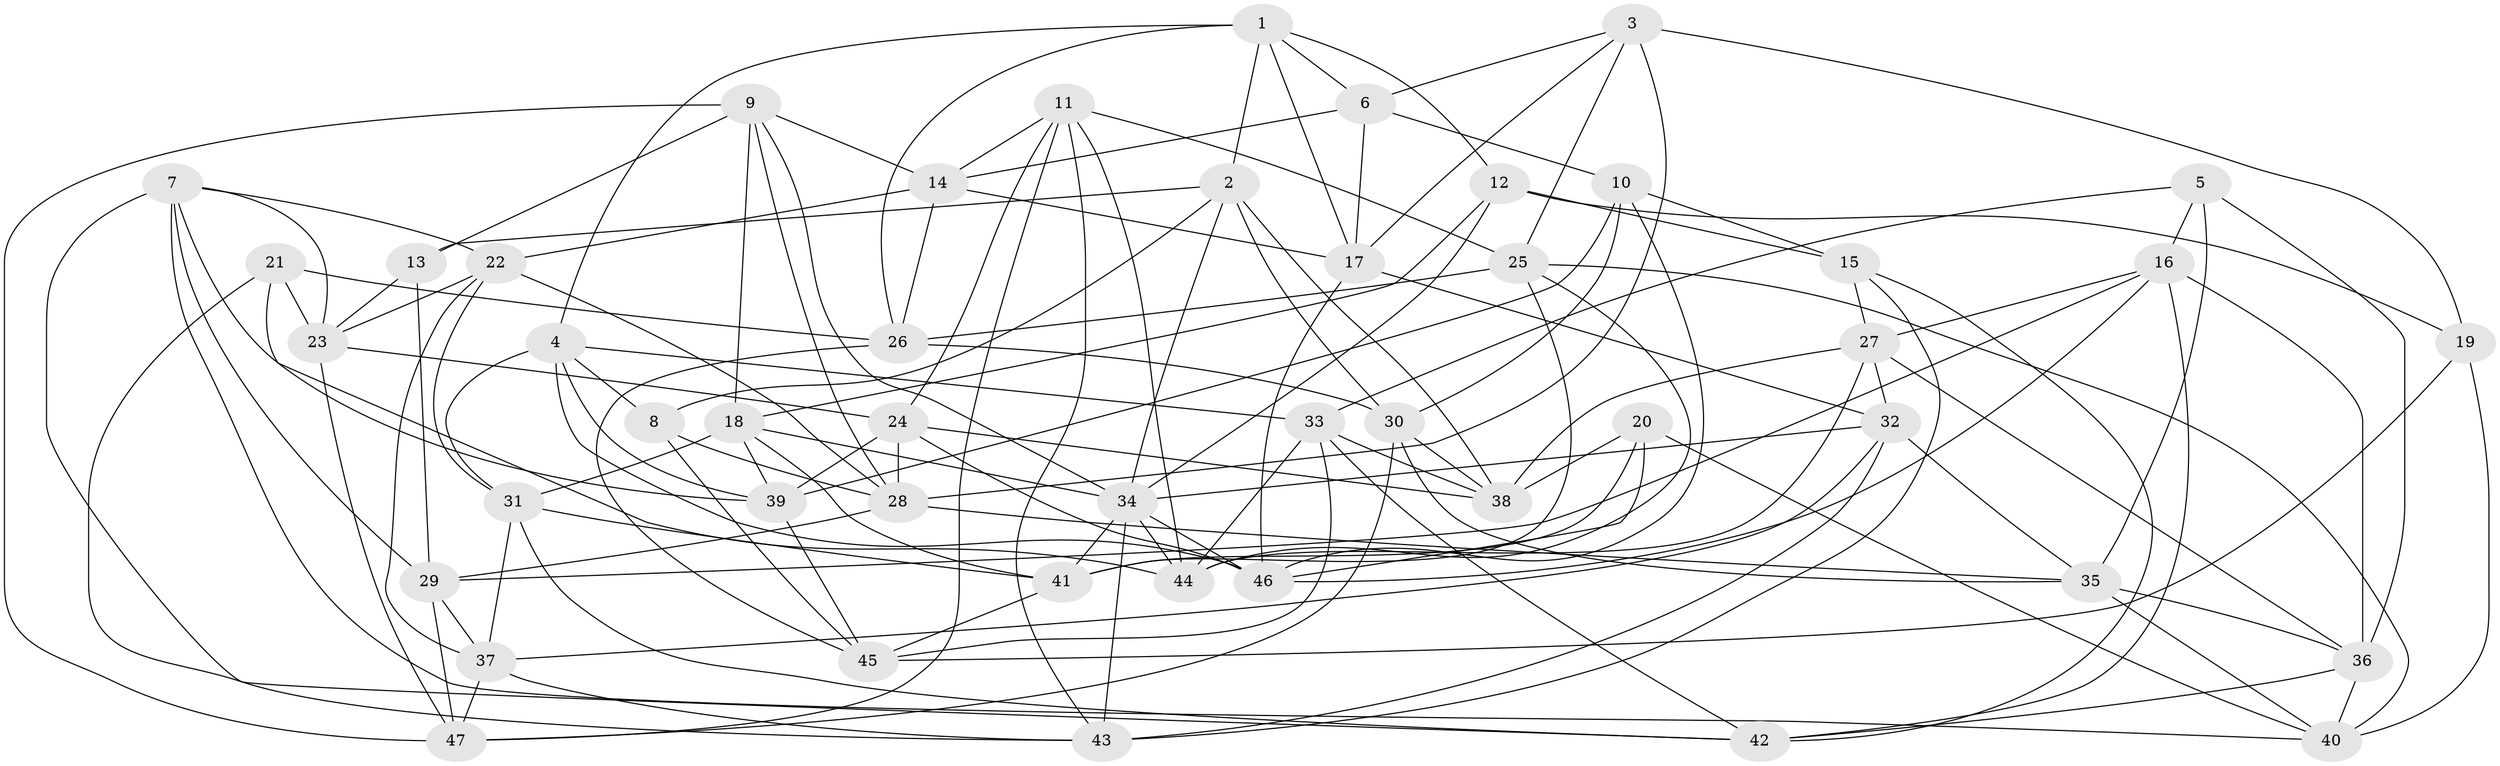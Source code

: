 // original degree distribution, {4: 1.0}
// Generated by graph-tools (version 1.1) at 2025/50/03/09/25 03:50:52]
// undirected, 47 vertices, 135 edges
graph export_dot {
graph [start="1"]
  node [color=gray90,style=filled];
  1;
  2;
  3;
  4;
  5;
  6;
  7;
  8;
  9;
  10;
  11;
  12;
  13;
  14;
  15;
  16;
  17;
  18;
  19;
  20;
  21;
  22;
  23;
  24;
  25;
  26;
  27;
  28;
  29;
  30;
  31;
  32;
  33;
  34;
  35;
  36;
  37;
  38;
  39;
  40;
  41;
  42;
  43;
  44;
  45;
  46;
  47;
  1 -- 2 [weight=1.0];
  1 -- 4 [weight=1.0];
  1 -- 6 [weight=1.0];
  1 -- 12 [weight=1.0];
  1 -- 17 [weight=1.0];
  1 -- 26 [weight=1.0];
  2 -- 8 [weight=1.0];
  2 -- 13 [weight=1.0];
  2 -- 30 [weight=1.0];
  2 -- 34 [weight=1.0];
  2 -- 38 [weight=1.0];
  3 -- 6 [weight=1.0];
  3 -- 17 [weight=1.0];
  3 -- 19 [weight=1.0];
  3 -- 25 [weight=1.0];
  3 -- 28 [weight=2.0];
  4 -- 8 [weight=1.0];
  4 -- 31 [weight=1.0];
  4 -- 33 [weight=1.0];
  4 -- 39 [weight=1.0];
  4 -- 46 [weight=1.0];
  5 -- 16 [weight=1.0];
  5 -- 33 [weight=1.0];
  5 -- 35 [weight=1.0];
  5 -- 36 [weight=1.0];
  6 -- 10 [weight=2.0];
  6 -- 14 [weight=1.0];
  6 -- 17 [weight=1.0];
  7 -- 22 [weight=1.0];
  7 -- 23 [weight=1.0];
  7 -- 29 [weight=1.0];
  7 -- 39 [weight=1.0];
  7 -- 40 [weight=1.0];
  7 -- 42 [weight=1.0];
  8 -- 28 [weight=1.0];
  8 -- 45 [weight=1.0];
  9 -- 13 [weight=1.0];
  9 -- 14 [weight=1.0];
  9 -- 18 [weight=1.0];
  9 -- 28 [weight=1.0];
  9 -- 34 [weight=1.0];
  9 -- 47 [weight=1.0];
  10 -- 15 [weight=1.0];
  10 -- 30 [weight=1.0];
  10 -- 39 [weight=1.0];
  10 -- 46 [weight=1.0];
  11 -- 14 [weight=1.0];
  11 -- 24 [weight=1.0];
  11 -- 25 [weight=1.0];
  11 -- 43 [weight=1.0];
  11 -- 44 [weight=1.0];
  11 -- 47 [weight=1.0];
  12 -- 15 [weight=2.0];
  12 -- 18 [weight=1.0];
  12 -- 19 [weight=1.0];
  12 -- 34 [weight=1.0];
  13 -- 23 [weight=1.0];
  13 -- 29 [weight=1.0];
  14 -- 17 [weight=1.0];
  14 -- 22 [weight=1.0];
  14 -- 26 [weight=1.0];
  15 -- 27 [weight=1.0];
  15 -- 42 [weight=1.0];
  15 -- 43 [weight=1.0];
  16 -- 27 [weight=1.0];
  16 -- 29 [weight=1.0];
  16 -- 36 [weight=1.0];
  16 -- 42 [weight=1.0];
  16 -- 46 [weight=1.0];
  17 -- 32 [weight=1.0];
  17 -- 46 [weight=1.0];
  18 -- 31 [weight=1.0];
  18 -- 34 [weight=1.0];
  18 -- 39 [weight=1.0];
  18 -- 41 [weight=1.0];
  19 -- 40 [weight=1.0];
  19 -- 45 [weight=1.0];
  20 -- 38 [weight=1.0];
  20 -- 40 [weight=1.0];
  20 -- 41 [weight=1.0];
  20 -- 46 [weight=1.0];
  21 -- 23 [weight=1.0];
  21 -- 26 [weight=1.0];
  21 -- 43 [weight=1.0];
  21 -- 44 [weight=1.0];
  22 -- 23 [weight=1.0];
  22 -- 28 [weight=1.0];
  22 -- 31 [weight=1.0];
  22 -- 37 [weight=1.0];
  23 -- 24 [weight=1.0];
  23 -- 47 [weight=1.0];
  24 -- 28 [weight=1.0];
  24 -- 38 [weight=1.0];
  24 -- 39 [weight=1.0];
  24 -- 46 [weight=1.0];
  25 -- 26 [weight=1.0];
  25 -- 40 [weight=1.0];
  25 -- 41 [weight=1.0];
  25 -- 44 [weight=1.0];
  26 -- 30 [weight=1.0];
  26 -- 45 [weight=1.0];
  27 -- 32 [weight=1.0];
  27 -- 36 [weight=1.0];
  27 -- 38 [weight=1.0];
  27 -- 44 [weight=1.0];
  28 -- 29 [weight=1.0];
  28 -- 35 [weight=1.0];
  29 -- 37 [weight=1.0];
  29 -- 47 [weight=1.0];
  30 -- 35 [weight=1.0];
  30 -- 38 [weight=1.0];
  30 -- 47 [weight=1.0];
  31 -- 37 [weight=1.0];
  31 -- 41 [weight=1.0];
  31 -- 42 [weight=1.0];
  32 -- 34 [weight=1.0];
  32 -- 35 [weight=1.0];
  32 -- 37 [weight=1.0];
  32 -- 43 [weight=1.0];
  33 -- 38 [weight=1.0];
  33 -- 42 [weight=1.0];
  33 -- 44 [weight=1.0];
  33 -- 45 [weight=1.0];
  34 -- 41 [weight=1.0];
  34 -- 43 [weight=1.0];
  34 -- 44 [weight=1.0];
  34 -- 46 [weight=2.0];
  35 -- 36 [weight=1.0];
  35 -- 40 [weight=1.0];
  36 -- 40 [weight=1.0];
  36 -- 42 [weight=1.0];
  37 -- 43 [weight=1.0];
  37 -- 47 [weight=1.0];
  39 -- 45 [weight=1.0];
  41 -- 45 [weight=1.0];
}
